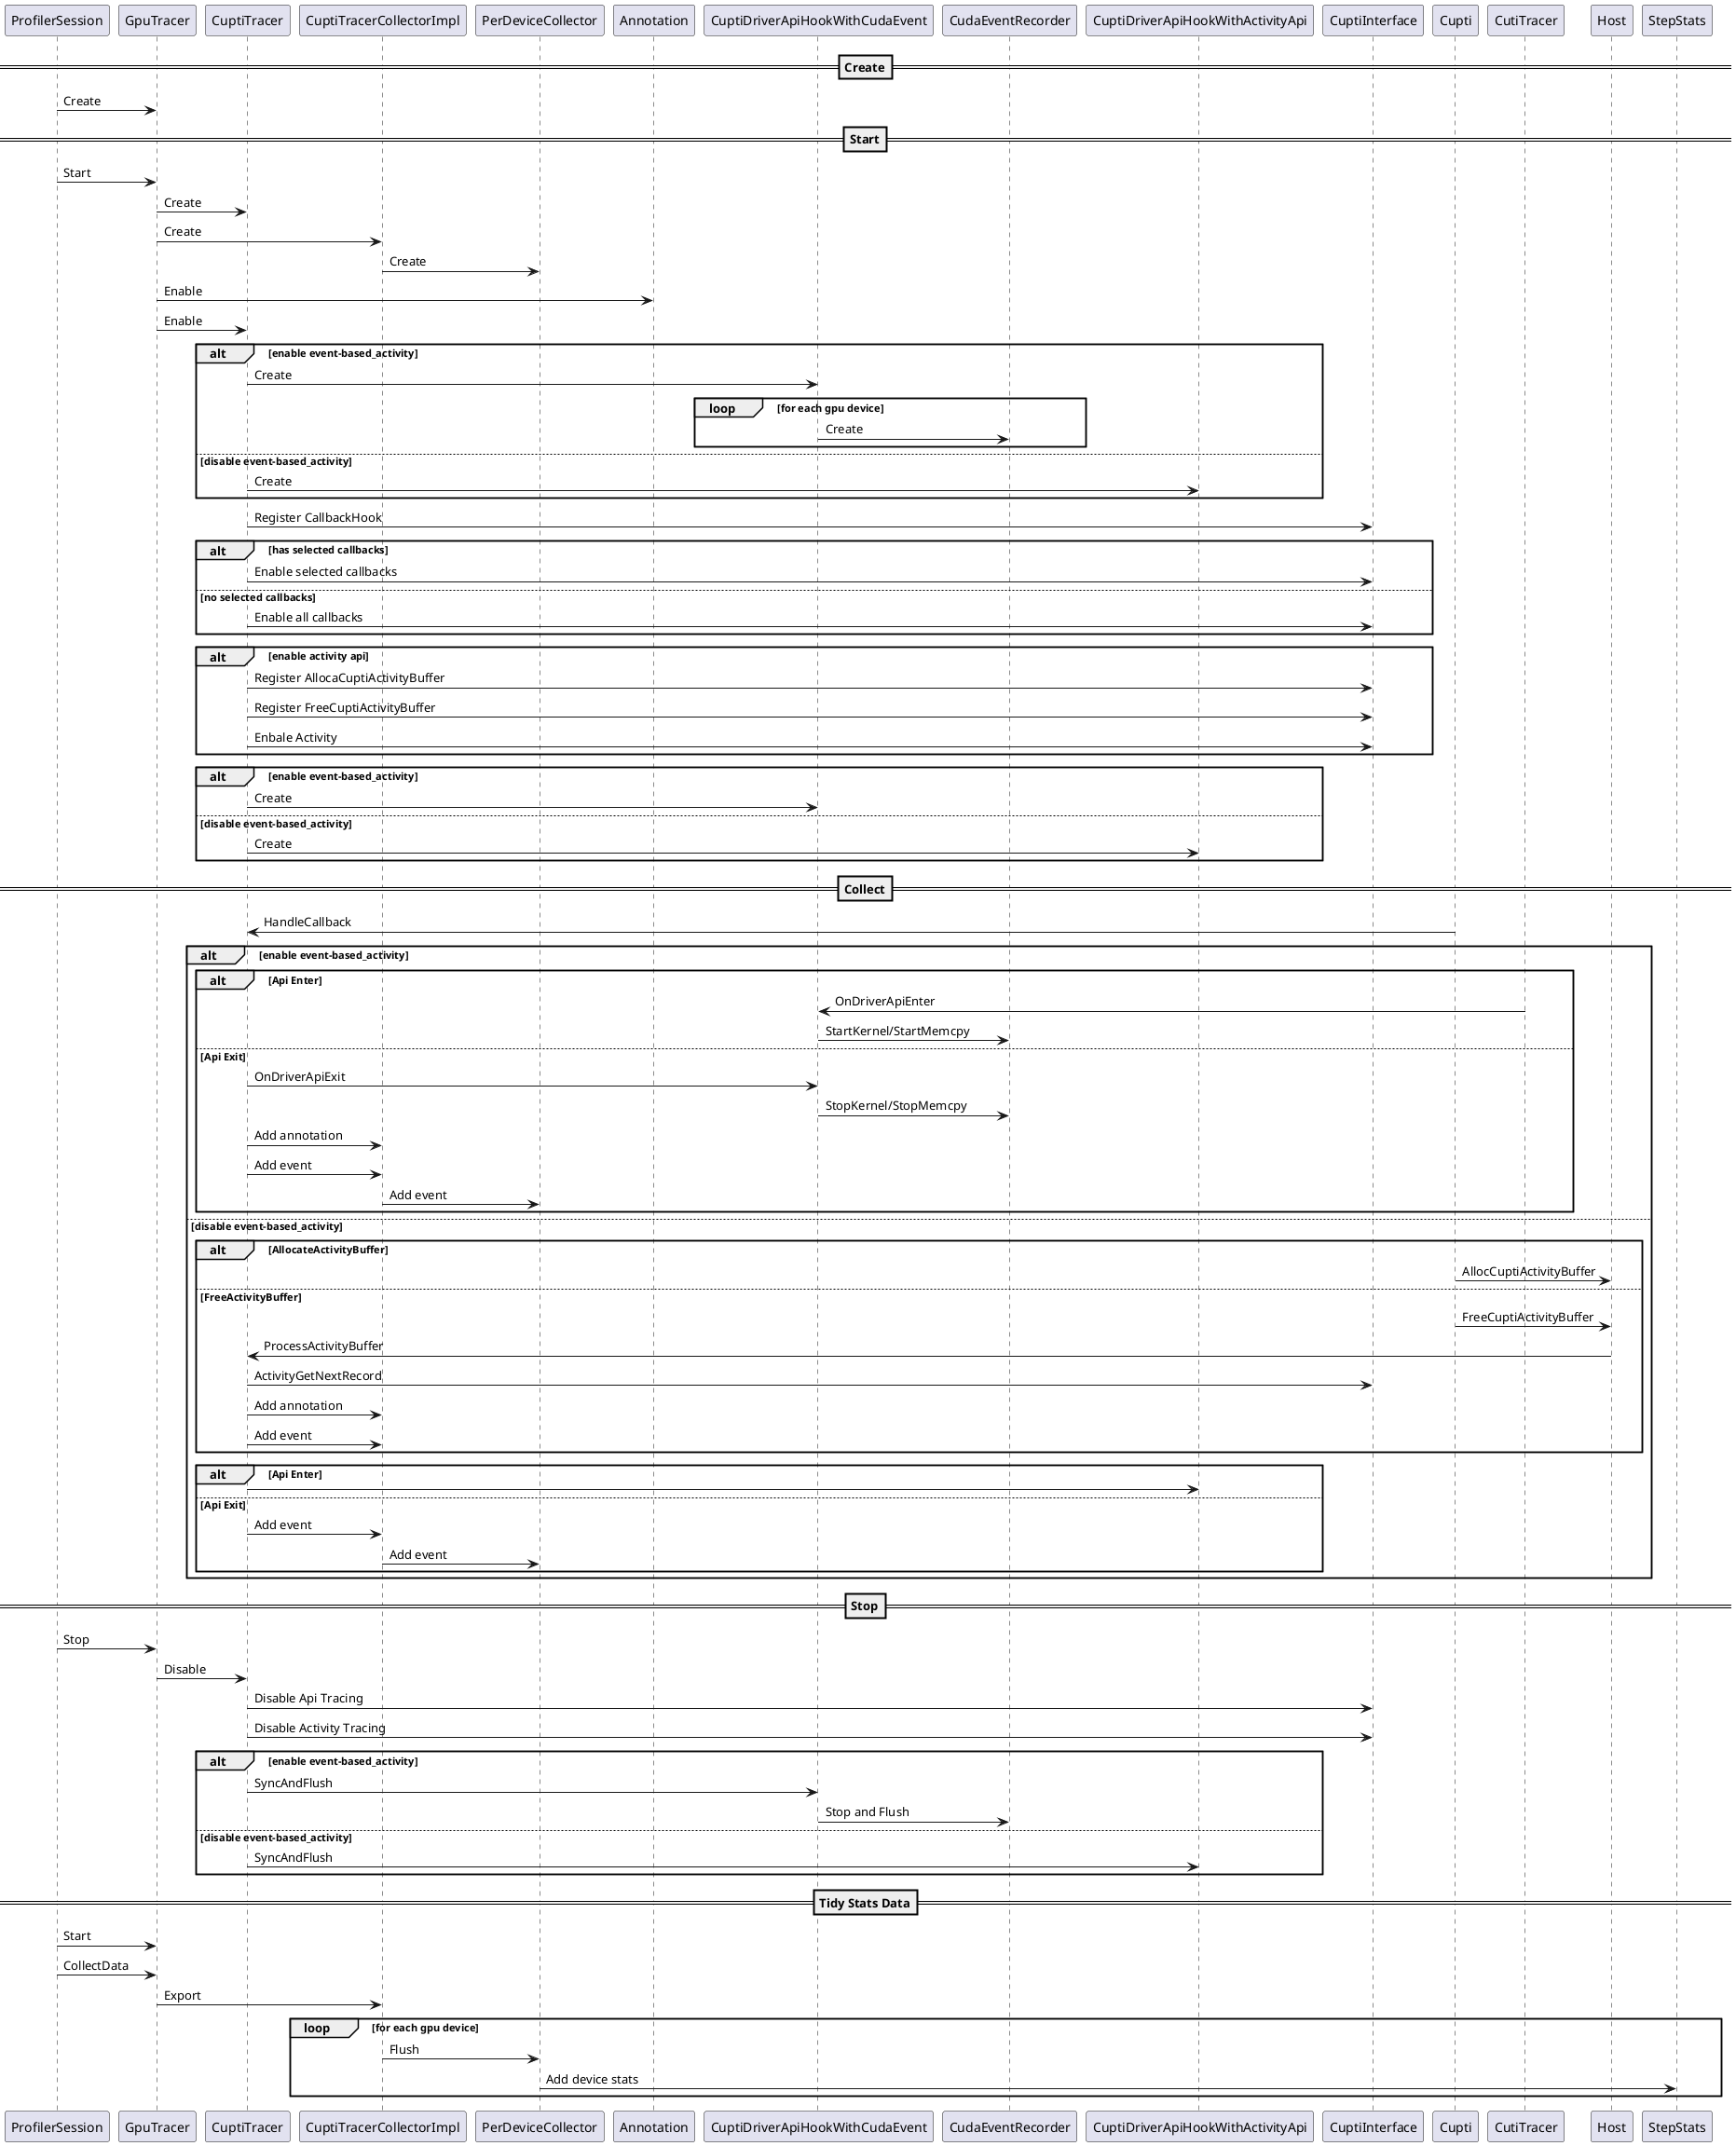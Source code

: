 @startuml
==Create==
ProfilerSession -> GpuTracer: Create
==Start==
ProfilerSession -> GpuTracer: Start
GpuTracer -> CuptiTracer: Create
GpuTracer -> CuptiTracerCollectorImpl: Create
CuptiTracerCollectorImpl -> PerDeviceCollector: Create
GpuTracer -> Annotation: Enable
GpuTracer -> CuptiTracer: Enable
alt enable event-based_activity
    CuptiTracer -> CuptiDriverApiHookWithCudaEvent: Create
    loop for each gpu device
        CuptiDriverApiHookWithCudaEvent -> CudaEventRecorder: Create
    end
else disable event-based_activity
    CuptiTracer -> CuptiDriverApiHookWithActivityApi: Create
end
CuptiTracer -> CuptiInterface: Register CallbackHook
alt has selected callbacks
    CuptiTracer -> CuptiInterface: Enable selected callbacks
else no selected callbacks
    CuptiTracer -> CuptiInterface: Enable all callbacks
end
alt enable activity api
    CuptiTracer -> CuptiInterface: Register AllocaCuptiActivityBuffer
    CuptiTracer -> CuptiInterface: Register FreeCuptiActivityBuffer
    CuptiTracer -> CuptiInterface: Enbale Activity
end
alt enable event-based_activity
    CuptiTracer -> CuptiDriverApiHookWithCudaEvent: Create
else disable event-based_activity
    CuptiTracer -> CuptiDriverApiHookWithActivityApi: Create
end
==Collect==
Cupti -> CuptiTracer: HandleCallback
alt enable event-based_activity
    alt Api Enter
        CutiTracer -> CuptiDriverApiHookWithCudaEvent: OnDriverApiEnter
        CuptiDriverApiHookWithCudaEvent -> CudaEventRecorder: StartKernel/StartMemcpy
    else Api Exit
        CuptiTracer -> CuptiDriverApiHookWithCudaEvent: OnDriverApiExit
        CuptiDriverApiHookWithCudaEvent -> CudaEventRecorder: StopKernel/StopMemcpy
        CuptiTracer -> CuptiTracerCollectorImpl: Add annotation
        CuptiTracer -> CuptiTracerCollectorImpl: Add event 
        CuptiTracerCollectorImpl -> PerDeviceCollector: Add event 
    end
else disable event-based_activity
    alt AllocateActivityBuffer
        Cupti -> Host: AllocCuptiActivityBuffer
    else FreeActivityBuffer
        Cupti -> Host: FreeCuptiActivityBuffer
        Host -> CuptiTracer: ProcessActivityBuffer
        CuptiTracer -> CuptiInterface: ActivityGetNextRecord
        CuptiTracer -> CuptiTracerCollectorImpl: Add annotation
        CuptiTracer -> CuptiTracerCollectorImpl: Add event
    end
    alt Api Enter
        CuptiTracer -> CuptiDriverApiHookWithActivityApi
    else Api Exit
        CuptiTracer -> CuptiTracerCollectorImpl: Add event 
        CuptiTracerCollectorImpl -> PerDeviceCollector: Add event 
    end
end
==Stop==
ProfilerSession -> GpuTracer: Stop
GpuTracer -> CuptiTracer: Disable
CuptiTracer -> CuptiInterface: Disable Api Tracing
CuptiTracer -> CuptiInterface: Disable Activity Tracing
alt enable event-based_activity
    CuptiTracer -> CuptiDriverApiHookWithCudaEvent: SyncAndFlush
    CuptiDriverApiHookWithCudaEvent -> CudaEventRecorder: Stop and Flush
else disable event-based_activity
    CuptiTracer -> CuptiDriverApiHookWithActivityApi: SyncAndFlush
end
==Tidy Stats Data==
ProfilerSession -> GpuTracer: Start
ProfilerSession -> GpuTracer: CollectData
GpuTracer -> CuptiTracerCollectorImpl: Export
loop for each gpu device
    CuptiTracerCollectorImpl -> PerDeviceCollector: Flush
    PerDeviceCollector -> StepStats: Add device stats
end 
@enduml
